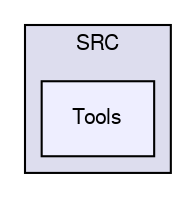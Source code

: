 digraph "SRC/Tools" {
  bgcolor=transparent;
  compound=true
  node [ fontsize="10", fontname="FreeSans"];
  edge [ labelfontsize="10", labelfontname="FreeSans"];
  subgraph clusterdir_1e771ff450ae847412a8c28572c155bb {
    graph [ bgcolor="#ddddee", pencolor="black", label="SRC" fontname="FreeSans", fontsize="10", URL="dir_1e771ff450ae847412a8c28572c155bb.html"]
  dir_7b3e4e2b9ca222e217bca0c68c63648e [shape=box, label="Tools", style="filled", fillcolor="#eeeeff", pencolor="black", URL="dir_7b3e4e2b9ca222e217bca0c68c63648e.html"];
  }
}
